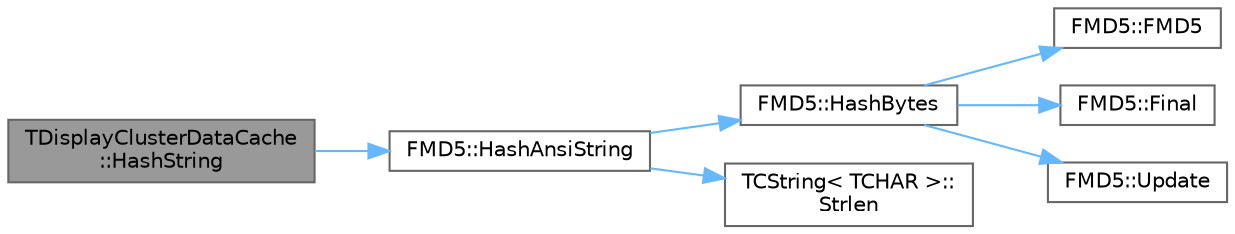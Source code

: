 digraph "TDisplayClusterDataCache::HashString"
{
 // INTERACTIVE_SVG=YES
 // LATEX_PDF_SIZE
  bgcolor="transparent";
  edge [fontname=Helvetica,fontsize=10,labelfontname=Helvetica,labelfontsize=10];
  node [fontname=Helvetica,fontsize=10,shape=box,height=0.2,width=0.4];
  rankdir="LR";
  Node1 [id="Node000001",label="TDisplayClusterDataCache\l::HashString",height=0.2,width=0.4,color="gray40", fillcolor="grey60", style="filled", fontcolor="black",tooltip="Helper to perform the very common case of hashing an FString into a hex representation."];
  Node1 -> Node2 [id="edge1_Node000001_Node000002",color="steelblue1",style="solid",tooltip=" "];
  Node2 [id="Node000002",label="FMD5::HashAnsiString",height=0.2,width=0.4,color="grey40", fillcolor="white", style="filled",URL="$de/dcb/classFMD5.html#a70ac65b8ec9b26d2a442b93684c5f0c8",tooltip="Helper to perform the very common case of hashing an ASCII string into a hex representation."];
  Node2 -> Node3 [id="edge2_Node000002_Node000003",color="steelblue1",style="solid",tooltip=" "];
  Node3 [id="Node000003",label="FMD5::HashBytes",height=0.2,width=0.4,color="grey40", fillcolor="white", style="filled",URL="$de/dcb/classFMD5.html#a555bacc675be704e05086691ce13721a",tooltip="Helper to perform the very common case of hashing an in-memory array of bytes into a hex representati..."];
  Node3 -> Node4 [id="edge3_Node000003_Node000004",color="steelblue1",style="solid",tooltip=" "];
  Node4 [id="Node000004",label="FMD5::FMD5",height=0.2,width=0.4,color="grey40", fillcolor="white", style="filled",URL="$de/dcb/classFMD5.html#a74cf26b484e8ade9617d8135c24a1061",tooltip=" "];
  Node3 -> Node5 [id="edge4_Node000003_Node000005",color="steelblue1",style="solid",tooltip=" "];
  Node5 [id="Node000005",label="FMD5::Final",height=0.2,width=0.4,color="grey40", fillcolor="white", style="filled",URL="$de/dcb/classFMD5.html#aaeb9f6a83eb8266ec1af72c56be5d161",tooltip="MD5 finalization."];
  Node3 -> Node6 [id="edge5_Node000003_Node000006",color="steelblue1",style="solid",tooltip=" "];
  Node6 [id="Node000006",label="FMD5::Update",height=0.2,width=0.4,color="grey40", fillcolor="white", style="filled",URL="$de/dcb/classFMD5.html#afc819aefad47ed2decb4899abda68a4b",tooltip="MD5 block update operation."];
  Node2 -> Node7 [id="edge6_Node000002_Node000007",color="steelblue1",style="solid",tooltip=" "];
  Node7 [id="Node000007",label="TCString\< TCHAR \>::\lStrlen",height=0.2,width=0.4,color="grey40", fillcolor="white", style="filled",URL="$df/d74/structTCString.html#ae9cb6e4468e6e47bbe05f8b6f17aa9ce",tooltip=" "];
}

